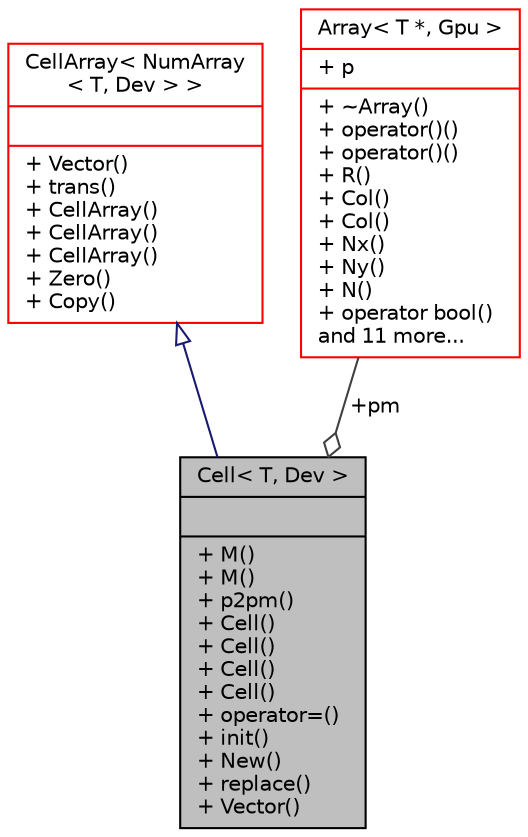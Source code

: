 digraph "Cell&lt; T, Dev &gt;"
{
 // INTERACTIVE_SVG=YES
  bgcolor="transparent";
  edge [fontname="Helvetica",fontsize="10",labelfontname="Helvetica",labelfontsize="10"];
  node [fontname="Helvetica",fontsize="10",shape=record];
  Node13 [label="{Cell\< T, Dev \>\n||+ M()\l+ M()\l+ p2pm()\l+ Cell()\l+ Cell()\l+ Cell()\l+ Cell()\l+ operator=()\l+ init()\l+ New()\l+ replace()\l+ Vector()\l}",height=0.2,width=0.4,color="black", fillcolor="grey75", style="filled", fontcolor="black"];
  Node14 -> Node13 [dir="back",color="midnightblue",fontsize="10",style="solid",arrowtail="onormal",fontname="Helvetica"];
  Node14 [label="{CellArray\< NumArray\l\< T, Dev \> \>\n||+ Vector()\l+ trans()\l+ CellArray()\l+ CellArray()\l+ CellArray()\l+ Zero()\l+ Copy()\l}",height=0.2,width=0.4,color="red",URL="$class_cell_array.html"];
  Node26 -> Node13 [color="grey25",fontsize="10",style="solid",label=" +pm" ,arrowhead="odiamond",fontname="Helvetica"];
  Node26 [label="{Array\< T *, Gpu \>\n|+ p\l|+ ~Array()\l+ operator()()\l+ operator()()\l+ R()\l+ Col()\l+ Col()\l+ Nx()\l+ Ny()\l+ N()\l+ operator bool()\land 11 more...\l}",height=0.2,width=0.4,color="red",URL="$class_array.html"];
}
